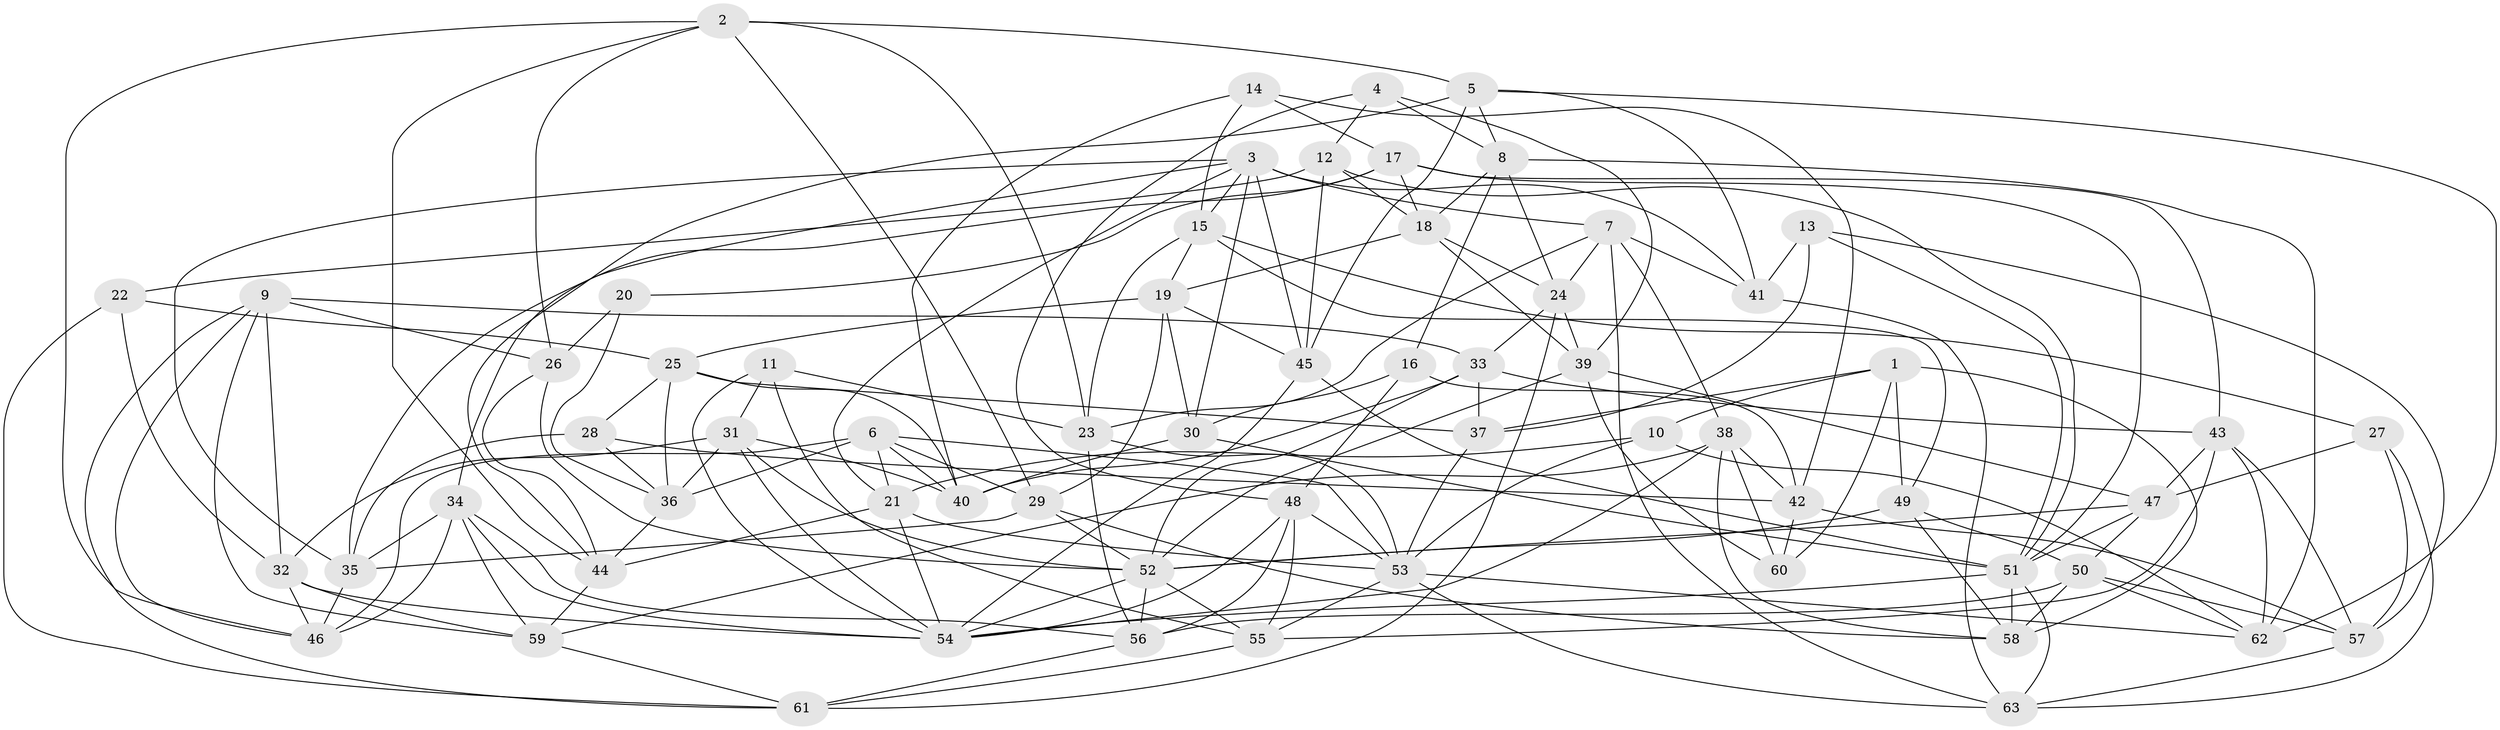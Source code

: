 // original degree distribution, {4: 1.0}
// Generated by graph-tools (version 1.1) at 2025/26/03/09/25 03:26:57]
// undirected, 63 vertices, 182 edges
graph export_dot {
graph [start="1"]
  node [color=gray90,style=filled];
  1;
  2;
  3;
  4;
  5;
  6;
  7;
  8;
  9;
  10;
  11;
  12;
  13;
  14;
  15;
  16;
  17;
  18;
  19;
  20;
  21;
  22;
  23;
  24;
  25;
  26;
  27;
  28;
  29;
  30;
  31;
  32;
  33;
  34;
  35;
  36;
  37;
  38;
  39;
  40;
  41;
  42;
  43;
  44;
  45;
  46;
  47;
  48;
  49;
  50;
  51;
  52;
  53;
  54;
  55;
  56;
  57;
  58;
  59;
  60;
  61;
  62;
  63;
  1 -- 10 [weight=1.0];
  1 -- 37 [weight=1.0];
  1 -- 49 [weight=2.0];
  1 -- 58 [weight=1.0];
  1 -- 60 [weight=1.0];
  2 -- 5 [weight=1.0];
  2 -- 23 [weight=1.0];
  2 -- 26 [weight=1.0];
  2 -- 29 [weight=1.0];
  2 -- 44 [weight=1.0];
  2 -- 46 [weight=1.0];
  3 -- 7 [weight=1.0];
  3 -- 15 [weight=1.0];
  3 -- 21 [weight=1.0];
  3 -- 30 [weight=2.0];
  3 -- 34 [weight=1.0];
  3 -- 35 [weight=1.0];
  3 -- 41 [weight=2.0];
  3 -- 45 [weight=1.0];
  4 -- 8 [weight=1.0];
  4 -- 12 [weight=1.0];
  4 -- 39 [weight=1.0];
  4 -- 48 [weight=1.0];
  5 -- 8 [weight=1.0];
  5 -- 41 [weight=1.0];
  5 -- 44 [weight=1.0];
  5 -- 45 [weight=1.0];
  5 -- 62 [weight=1.0];
  6 -- 21 [weight=1.0];
  6 -- 29 [weight=1.0];
  6 -- 36 [weight=1.0];
  6 -- 40 [weight=1.0];
  6 -- 46 [weight=1.0];
  6 -- 53 [weight=1.0];
  7 -- 23 [weight=1.0];
  7 -- 24 [weight=1.0];
  7 -- 38 [weight=1.0];
  7 -- 41 [weight=1.0];
  7 -- 63 [weight=1.0];
  8 -- 16 [weight=1.0];
  8 -- 18 [weight=1.0];
  8 -- 24 [weight=1.0];
  8 -- 62 [weight=1.0];
  9 -- 26 [weight=1.0];
  9 -- 32 [weight=1.0];
  9 -- 33 [weight=1.0];
  9 -- 46 [weight=1.0];
  9 -- 59 [weight=1.0];
  9 -- 61 [weight=1.0];
  10 -- 21 [weight=1.0];
  10 -- 53 [weight=1.0];
  10 -- 62 [weight=1.0];
  11 -- 23 [weight=1.0];
  11 -- 31 [weight=1.0];
  11 -- 54 [weight=1.0];
  11 -- 55 [weight=1.0];
  12 -- 18 [weight=1.0];
  12 -- 22 [weight=1.0];
  12 -- 45 [weight=1.0];
  12 -- 51 [weight=2.0];
  13 -- 37 [weight=1.0];
  13 -- 41 [weight=1.0];
  13 -- 51 [weight=1.0];
  13 -- 57 [weight=1.0];
  14 -- 15 [weight=1.0];
  14 -- 17 [weight=1.0];
  14 -- 40 [weight=1.0];
  14 -- 42 [weight=1.0];
  15 -- 19 [weight=1.0];
  15 -- 23 [weight=1.0];
  15 -- 27 [weight=1.0];
  15 -- 49 [weight=1.0];
  16 -- 30 [weight=1.0];
  16 -- 42 [weight=1.0];
  16 -- 48 [weight=1.0];
  17 -- 18 [weight=1.0];
  17 -- 20 [weight=1.0];
  17 -- 35 [weight=1.0];
  17 -- 43 [weight=1.0];
  17 -- 51 [weight=1.0];
  18 -- 19 [weight=1.0];
  18 -- 24 [weight=1.0];
  18 -- 39 [weight=1.0];
  19 -- 25 [weight=1.0];
  19 -- 29 [weight=1.0];
  19 -- 30 [weight=1.0];
  19 -- 45 [weight=1.0];
  20 -- 26 [weight=2.0];
  20 -- 36 [weight=1.0];
  21 -- 44 [weight=1.0];
  21 -- 53 [weight=1.0];
  21 -- 54 [weight=1.0];
  22 -- 25 [weight=1.0];
  22 -- 32 [weight=1.0];
  22 -- 61 [weight=1.0];
  23 -- 53 [weight=1.0];
  23 -- 56 [weight=1.0];
  24 -- 33 [weight=1.0];
  24 -- 39 [weight=1.0];
  24 -- 61 [weight=1.0];
  25 -- 28 [weight=1.0];
  25 -- 36 [weight=1.0];
  25 -- 37 [weight=1.0];
  25 -- 40 [weight=1.0];
  26 -- 44 [weight=1.0];
  26 -- 52 [weight=1.0];
  27 -- 47 [weight=1.0];
  27 -- 57 [weight=1.0];
  27 -- 63 [weight=1.0];
  28 -- 35 [weight=1.0];
  28 -- 36 [weight=1.0];
  28 -- 42 [weight=1.0];
  29 -- 35 [weight=1.0];
  29 -- 52 [weight=1.0];
  29 -- 58 [weight=1.0];
  30 -- 40 [weight=1.0];
  30 -- 51 [weight=1.0];
  31 -- 32 [weight=1.0];
  31 -- 36 [weight=1.0];
  31 -- 40 [weight=1.0];
  31 -- 52 [weight=1.0];
  31 -- 54 [weight=1.0];
  32 -- 46 [weight=1.0];
  32 -- 54 [weight=1.0];
  32 -- 59 [weight=1.0];
  33 -- 37 [weight=1.0];
  33 -- 40 [weight=1.0];
  33 -- 43 [weight=1.0];
  33 -- 52 [weight=1.0];
  34 -- 35 [weight=1.0];
  34 -- 46 [weight=1.0];
  34 -- 54 [weight=1.0];
  34 -- 56 [weight=1.0];
  34 -- 59 [weight=1.0];
  35 -- 46 [weight=1.0];
  36 -- 44 [weight=1.0];
  37 -- 53 [weight=2.0];
  38 -- 42 [weight=1.0];
  38 -- 54 [weight=1.0];
  38 -- 58 [weight=1.0];
  38 -- 59 [weight=1.0];
  38 -- 60 [weight=1.0];
  39 -- 47 [weight=1.0];
  39 -- 52 [weight=1.0];
  39 -- 60 [weight=1.0];
  41 -- 63 [weight=1.0];
  42 -- 57 [weight=1.0];
  42 -- 60 [weight=1.0];
  43 -- 47 [weight=1.0];
  43 -- 55 [weight=1.0];
  43 -- 57 [weight=1.0];
  43 -- 62 [weight=1.0];
  44 -- 59 [weight=1.0];
  45 -- 51 [weight=1.0];
  45 -- 54 [weight=1.0];
  47 -- 50 [weight=1.0];
  47 -- 51 [weight=1.0];
  47 -- 52 [weight=1.0];
  48 -- 53 [weight=1.0];
  48 -- 54 [weight=1.0];
  48 -- 55 [weight=1.0];
  48 -- 56 [weight=1.0];
  49 -- 50 [weight=1.0];
  49 -- 52 [weight=1.0];
  49 -- 58 [weight=1.0];
  50 -- 56 [weight=1.0];
  50 -- 57 [weight=1.0];
  50 -- 58 [weight=1.0];
  50 -- 62 [weight=1.0];
  51 -- 54 [weight=1.0];
  51 -- 58 [weight=1.0];
  51 -- 63 [weight=1.0];
  52 -- 54 [weight=1.0];
  52 -- 55 [weight=1.0];
  52 -- 56 [weight=1.0];
  53 -- 55 [weight=1.0];
  53 -- 62 [weight=1.0];
  53 -- 63 [weight=1.0];
  55 -- 61 [weight=1.0];
  56 -- 61 [weight=1.0];
  57 -- 63 [weight=1.0];
  59 -- 61 [weight=1.0];
}
